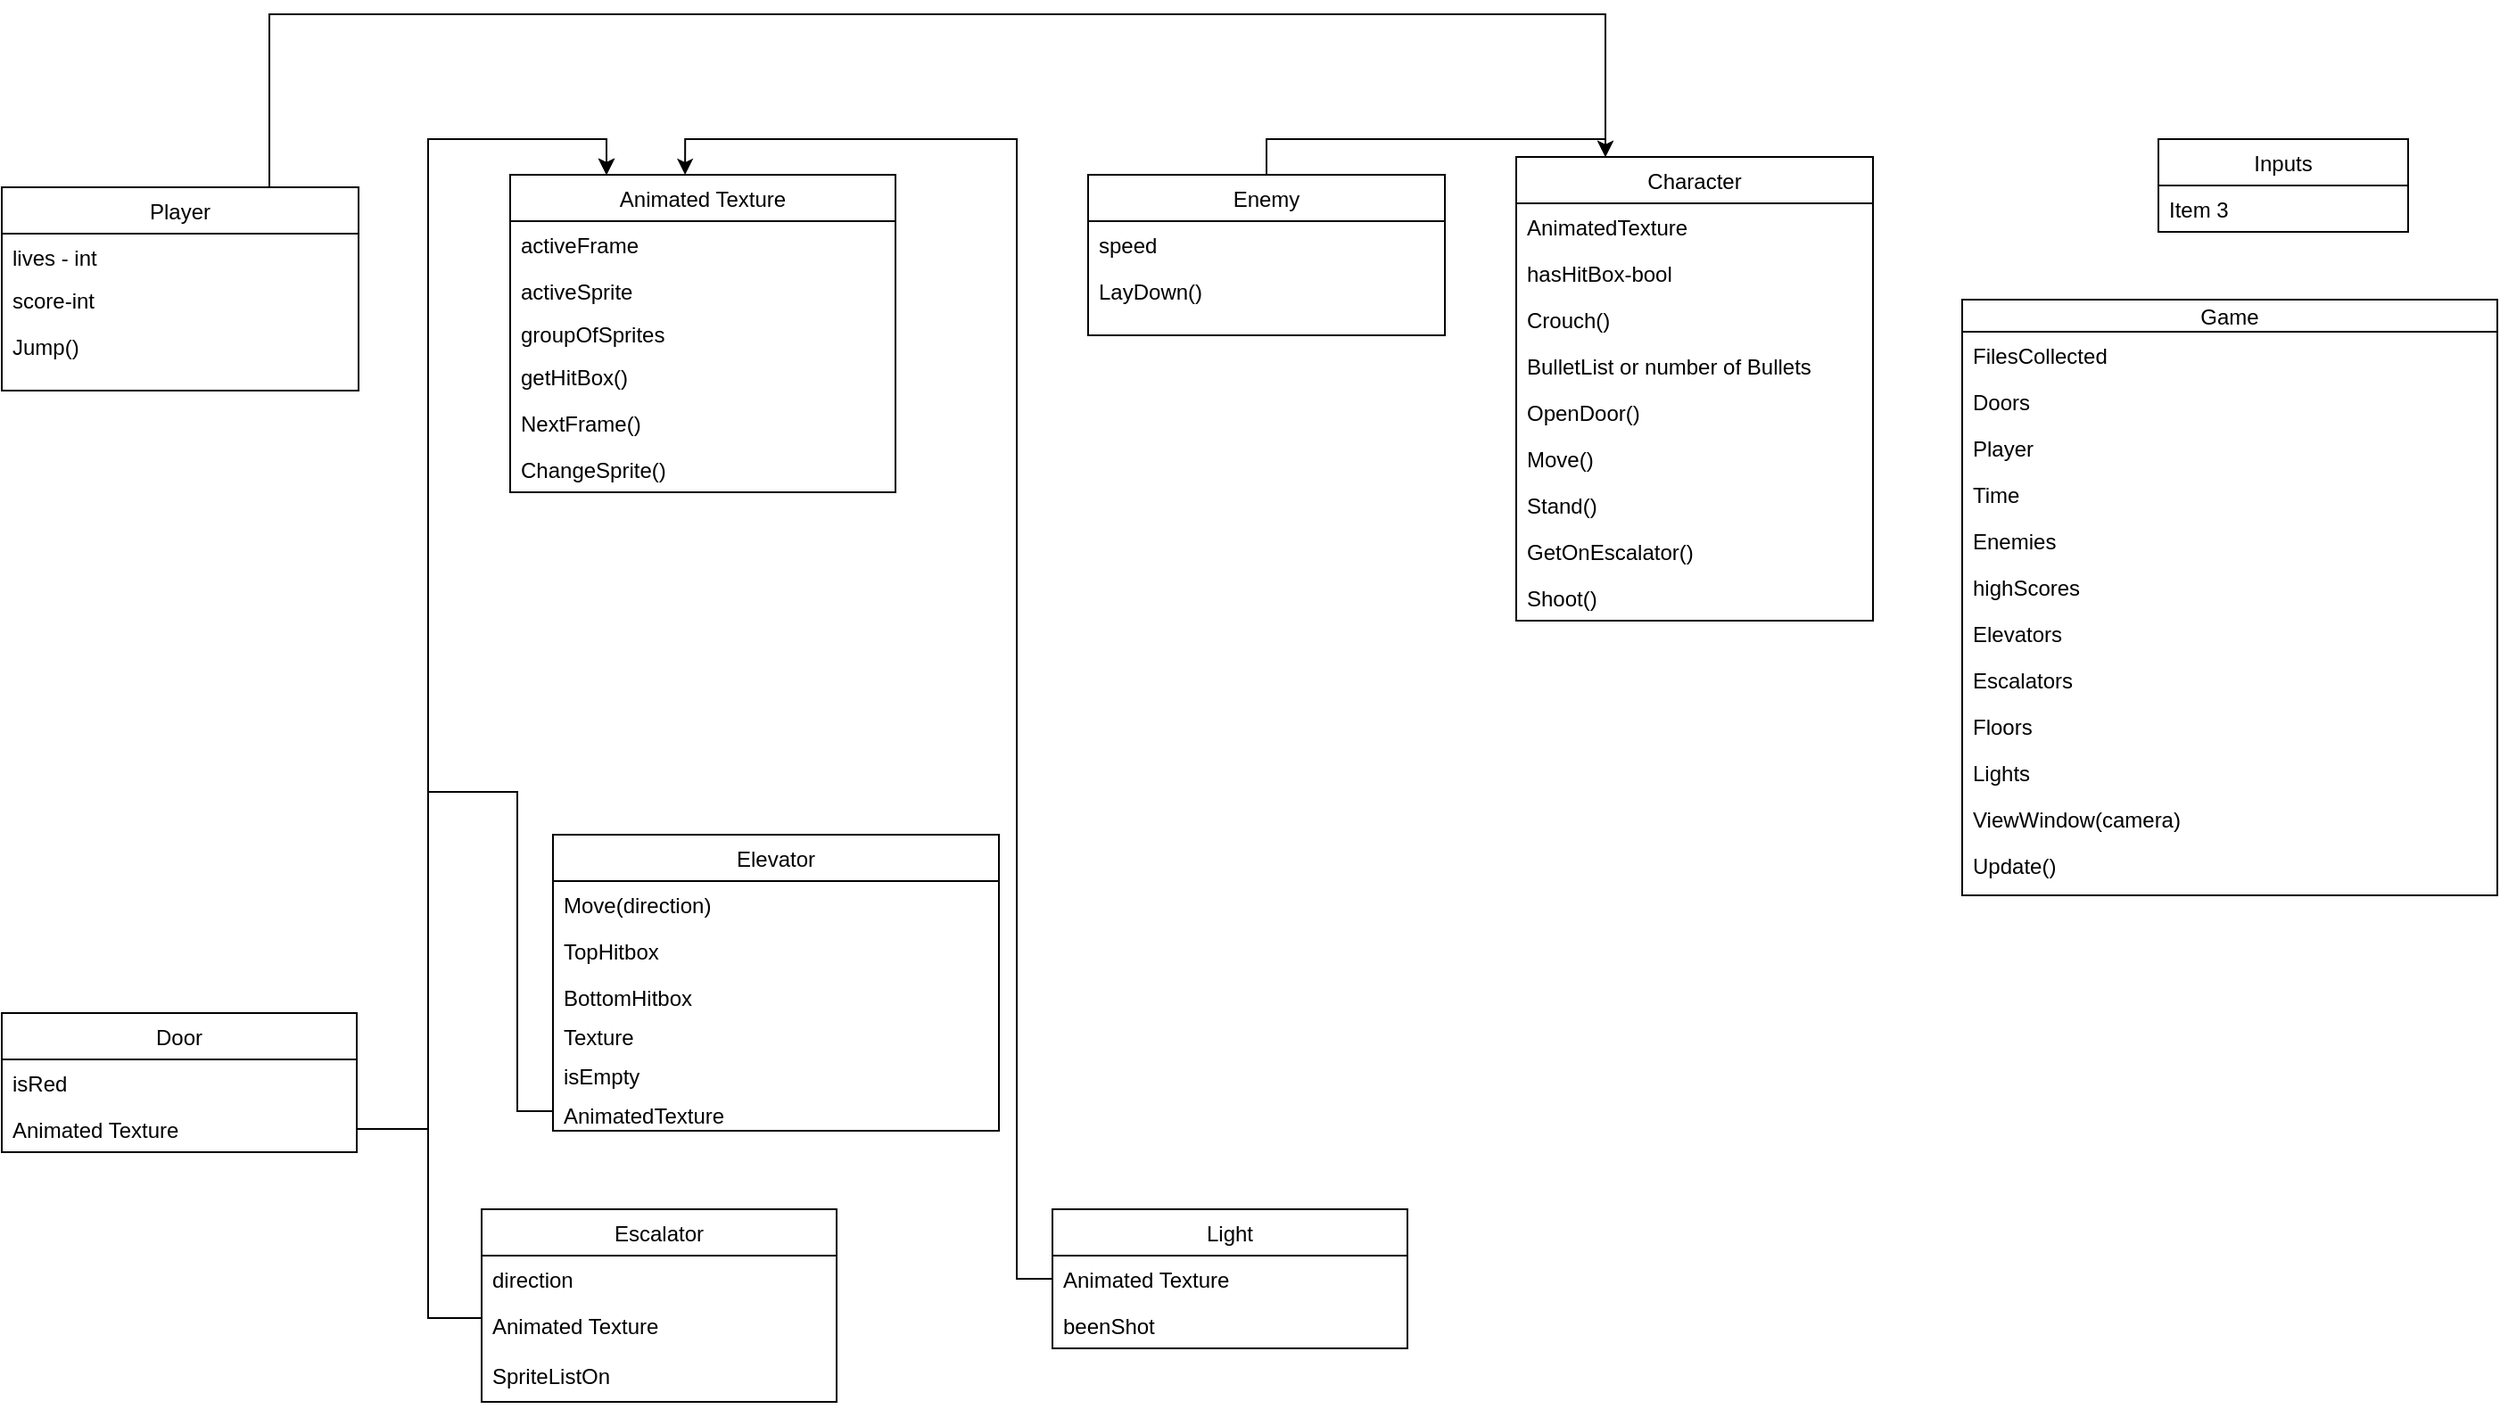 <mxfile version="13.0.1" type="github">
  <diagram id="C5RBs43oDa-KdzZeNtuy" name="Page-1">
    <mxGraphModel dx="1037" dy="520" grid="1" gridSize="10" guides="1" tooltips="1" connect="1" arrows="1" fold="1" page="1" pageScale="1" pageWidth="827" pageHeight="1169" math="0" shadow="0">
      <root>
        <mxCell id="WIyWlLk6GJQsqaUBKTNV-0" />
        <mxCell id="WIyWlLk6GJQsqaUBKTNV-1" parent="WIyWlLk6GJQsqaUBKTNV-0" />
        <mxCell id="yWkn0_9f8R53OtyJ91l9-25" style="edgeStyle=orthogonalEdgeStyle;rounded=0;orthogonalLoop=1;jettySize=auto;html=1;exitX=0.75;exitY=0;exitDx=0;exitDy=0;entryX=0.25;entryY=0;entryDx=0;entryDy=0;" edge="1" parent="WIyWlLk6GJQsqaUBKTNV-1" source="wamOqV8mIssPch5t6TXK-5" target="yWkn0_9f8R53OtyJ91l9-13">
          <mxGeometry relative="1" as="geometry">
            <Array as="points">
              <mxPoint x="171" y="30" />
              <mxPoint x="920" y="30" />
            </Array>
          </mxGeometry>
        </mxCell>
        <mxCell id="wamOqV8mIssPch5t6TXK-5" value="Player" style="swimlane;fontStyle=0;childLayout=stackLayout;horizontal=1;startSize=26;fillColor=none;horizontalStack=0;resizeParent=1;resizeParentMax=0;resizeLast=0;collapsible=1;marginBottom=0;" parent="WIyWlLk6GJQsqaUBKTNV-1" vertex="1">
          <mxGeometry x="21" y="127" width="200" height="114" as="geometry" />
        </mxCell>
        <mxCell id="wamOqV8mIssPch5t6TXK-6" value="lives - int" style="text;strokeColor=none;fillColor=none;align=left;verticalAlign=top;spacingLeft=4;spacingRight=4;overflow=hidden;rotatable=0;points=[[0,0.5],[1,0.5]];portConstraint=eastwest;" parent="wamOqV8mIssPch5t6TXK-5" vertex="1">
          <mxGeometry y="26" width="200" height="24" as="geometry" />
        </mxCell>
        <mxCell id="wamOqV8mIssPch5t6TXK-19" value="score-int" style="text;strokeColor=none;fillColor=none;align=left;verticalAlign=top;spacingLeft=4;spacingRight=4;overflow=hidden;rotatable=0;points=[[0,0.5],[1,0.5]];portConstraint=eastwest;" parent="wamOqV8mIssPch5t6TXK-5" vertex="1">
          <mxGeometry y="50" width="200" height="26" as="geometry" />
        </mxCell>
        <mxCell id="wamOqV8mIssPch5t6TXK-10" value="Jump()" style="text;strokeColor=none;fillColor=none;align=left;verticalAlign=top;spacingLeft=4;spacingRight=4;overflow=hidden;rotatable=0;points=[[0,0.5],[1,0.5]];portConstraint=eastwest;" parent="wamOqV8mIssPch5t6TXK-5" vertex="1">
          <mxGeometry y="76" width="200" height="38" as="geometry" />
        </mxCell>
        <mxCell id="wamOqV8mIssPch5t6TXK-20" value="Animated Texture" style="swimlane;fontStyle=0;childLayout=stackLayout;horizontal=1;startSize=26;fillColor=none;horizontalStack=0;resizeParent=1;resizeParentMax=0;resizeLast=0;collapsible=1;marginBottom=0;" parent="WIyWlLk6GJQsqaUBKTNV-1" vertex="1">
          <mxGeometry x="306" y="120" width="216" height="178" as="geometry" />
        </mxCell>
        <mxCell id="wamOqV8mIssPch5t6TXK-21" value="activeFrame" style="text;strokeColor=none;fillColor=none;align=left;verticalAlign=top;spacingLeft=4;spacingRight=4;overflow=hidden;rotatable=0;points=[[0,0.5],[1,0.5]];portConstraint=eastwest;" parent="wamOqV8mIssPch5t6TXK-20" vertex="1">
          <mxGeometry y="26" width="216" height="26" as="geometry" />
        </mxCell>
        <mxCell id="wamOqV8mIssPch5t6TXK-30" value="activeSprite" style="text;strokeColor=none;fillColor=none;align=left;verticalAlign=top;spacingLeft=4;spacingRight=4;overflow=hidden;rotatable=0;points=[[0,0.5],[1,0.5]];portConstraint=eastwest;" parent="wamOqV8mIssPch5t6TXK-20" vertex="1">
          <mxGeometry y="52" width="216" height="24" as="geometry" />
        </mxCell>
        <mxCell id="wamOqV8mIssPch5t6TXK-56" value="groupOfSprites" style="text;strokeColor=none;fillColor=none;align=left;verticalAlign=top;spacingLeft=4;spacingRight=4;overflow=hidden;rotatable=0;points=[[0,0.5],[1,0.5]];portConstraint=eastwest;" parent="wamOqV8mIssPch5t6TXK-20" vertex="1">
          <mxGeometry y="76" width="216" height="24" as="geometry" />
        </mxCell>
        <mxCell id="wamOqV8mIssPch5t6TXK-31" value="getHitBox()" style="text;strokeColor=none;fillColor=none;align=left;verticalAlign=top;spacingLeft=4;spacingRight=4;overflow=hidden;rotatable=0;points=[[0,0.5],[1,0.5]];portConstraint=eastwest;" parent="wamOqV8mIssPch5t6TXK-20" vertex="1">
          <mxGeometry y="100" width="216" height="26" as="geometry" />
        </mxCell>
        <mxCell id="wamOqV8mIssPch5t6TXK-22" value="NextFrame()" style="text;strokeColor=none;fillColor=none;align=left;verticalAlign=top;spacingLeft=4;spacingRight=4;overflow=hidden;rotatable=0;points=[[0,0.5],[1,0.5]];portConstraint=eastwest;" parent="wamOqV8mIssPch5t6TXK-20" vertex="1">
          <mxGeometry y="126" width="216" height="26" as="geometry" />
        </mxCell>
        <mxCell id="wamOqV8mIssPch5t6TXK-23" value="ChangeSprite()" style="text;strokeColor=none;fillColor=none;align=left;verticalAlign=top;spacingLeft=4;spacingRight=4;overflow=hidden;rotatable=0;points=[[0,0.5],[1,0.5]];portConstraint=eastwest;" parent="wamOqV8mIssPch5t6TXK-20" vertex="1">
          <mxGeometry y="152" width="216" height="26" as="geometry" />
        </mxCell>
        <mxCell id="yWkn0_9f8R53OtyJ91l9-26" style="edgeStyle=orthogonalEdgeStyle;rounded=0;orthogonalLoop=1;jettySize=auto;html=1;exitX=0.5;exitY=0;exitDx=0;exitDy=0;entryX=0.25;entryY=0;entryDx=0;entryDy=0;" edge="1" parent="WIyWlLk6GJQsqaUBKTNV-1" source="wamOqV8mIssPch5t6TXK-33" target="yWkn0_9f8R53OtyJ91l9-13">
          <mxGeometry relative="1" as="geometry" />
        </mxCell>
        <mxCell id="wamOqV8mIssPch5t6TXK-33" value="Enemy" style="swimlane;fontStyle=0;childLayout=stackLayout;horizontal=1;startSize=26;fillColor=none;horizontalStack=0;resizeParent=1;resizeParentMax=0;resizeLast=0;collapsible=1;marginBottom=0;" parent="WIyWlLk6GJQsqaUBKTNV-1" vertex="1">
          <mxGeometry x="630" y="120" width="200" height="90" as="geometry" />
        </mxCell>
        <mxCell id="wamOqV8mIssPch5t6TXK-55" value="speed" style="text;strokeColor=none;fillColor=none;align=left;verticalAlign=top;spacingLeft=4;spacingRight=4;overflow=hidden;rotatable=0;points=[[0,0.5],[1,0.5]];portConstraint=eastwest;" parent="wamOqV8mIssPch5t6TXK-33" vertex="1">
          <mxGeometry y="26" width="200" height="26" as="geometry" />
        </mxCell>
        <mxCell id="wamOqV8mIssPch5t6TXK-40" value="LayDown()" style="text;strokeColor=none;fillColor=none;align=left;verticalAlign=top;spacingLeft=4;spacingRight=4;overflow=hidden;rotatable=0;points=[[0,0.5],[1,0.5]];portConstraint=eastwest;" parent="wamOqV8mIssPch5t6TXK-33" vertex="1">
          <mxGeometry y="52" width="200" height="38" as="geometry" />
        </mxCell>
        <mxCell id="wamOqV8mIssPch5t6TXK-51" value="Door" style="swimlane;fontStyle=0;childLayout=stackLayout;horizontal=1;startSize=26;fillColor=none;horizontalStack=0;resizeParent=1;resizeParentMax=0;resizeLast=0;collapsible=1;marginBottom=0;" parent="WIyWlLk6GJQsqaUBKTNV-1" vertex="1">
          <mxGeometry x="21" y="590" width="199" height="78" as="geometry" />
        </mxCell>
        <mxCell id="wamOqV8mIssPch5t6TXK-52" value="isRed" style="text;strokeColor=none;fillColor=none;align=left;verticalAlign=top;spacingLeft=4;spacingRight=4;overflow=hidden;rotatable=0;points=[[0,0.5],[1,0.5]];portConstraint=eastwest;" parent="wamOqV8mIssPch5t6TXK-51" vertex="1">
          <mxGeometry y="26" width="199" height="26" as="geometry" />
        </mxCell>
        <mxCell id="wamOqV8mIssPch5t6TXK-53" value="Animated Texture" style="text;strokeColor=none;fillColor=none;align=left;verticalAlign=top;spacingLeft=4;spacingRight=4;overflow=hidden;rotatable=0;points=[[0,0.5],[1,0.5]];portConstraint=eastwest;" parent="wamOqV8mIssPch5t6TXK-51" vertex="1">
          <mxGeometry y="52" width="199" height="26" as="geometry" />
        </mxCell>
        <mxCell id="wamOqV8mIssPch5t6TXK-70" style="edgeStyle=orthogonalEdgeStyle;rounded=0;orthogonalLoop=1;jettySize=auto;html=1;exitX=1;exitY=0.5;exitDx=0;exitDy=0;entryX=0.25;entryY=0;entryDx=0;entryDy=0;" parent="WIyWlLk6GJQsqaUBKTNV-1" source="wamOqV8mIssPch5t6TXK-53" target="wamOqV8mIssPch5t6TXK-20" edge="1">
          <mxGeometry relative="1" as="geometry">
            <Array as="points">
              <mxPoint x="260" y="655" />
              <mxPoint x="260" y="100" />
              <mxPoint x="360" y="100" />
            </Array>
          </mxGeometry>
        </mxCell>
        <mxCell id="wamOqV8mIssPch5t6TXK-71" value="Elevator" style="swimlane;fontStyle=0;childLayout=stackLayout;horizontal=1;startSize=26;fillColor=none;horizontalStack=0;resizeParent=1;resizeParentMax=0;resizeLast=0;collapsible=1;marginBottom=0;" parent="WIyWlLk6GJQsqaUBKTNV-1" vertex="1">
          <mxGeometry x="330" y="490" width="250" height="166" as="geometry" />
        </mxCell>
        <mxCell id="wamOqV8mIssPch5t6TXK-72" value="Move(direction)" style="text;strokeColor=none;fillColor=none;align=left;verticalAlign=top;spacingLeft=4;spacingRight=4;overflow=hidden;rotatable=0;points=[[0,0.5],[1,0.5]];portConstraint=eastwest;" parent="wamOqV8mIssPch5t6TXK-71" vertex="1">
          <mxGeometry y="26" width="250" height="26" as="geometry" />
        </mxCell>
        <mxCell id="wamOqV8mIssPch5t6TXK-73" value="TopHitbox" style="text;strokeColor=none;fillColor=none;align=left;verticalAlign=top;spacingLeft=4;spacingRight=4;overflow=hidden;rotatable=0;points=[[0,0.5],[1,0.5]];portConstraint=eastwest;" parent="wamOqV8mIssPch5t6TXK-71" vertex="1">
          <mxGeometry y="52" width="250" height="26" as="geometry" />
        </mxCell>
        <mxCell id="wamOqV8mIssPch5t6TXK-74" value="BottomHitbox" style="text;strokeColor=none;fillColor=none;align=left;verticalAlign=top;spacingLeft=4;spacingRight=4;overflow=hidden;rotatable=0;points=[[0,0.5],[1,0.5]];portConstraint=eastwest;" parent="wamOqV8mIssPch5t6TXK-71" vertex="1">
          <mxGeometry y="78" width="250" height="22" as="geometry" />
        </mxCell>
        <mxCell id="wamOqV8mIssPch5t6TXK-76" value="Texture" style="text;strokeColor=none;fillColor=none;align=left;verticalAlign=top;spacingLeft=4;spacingRight=4;overflow=hidden;rotatable=0;points=[[0,0.5],[1,0.5]];portConstraint=eastwest;" parent="wamOqV8mIssPch5t6TXK-71" vertex="1">
          <mxGeometry y="100" width="250" height="22" as="geometry" />
        </mxCell>
        <mxCell id="wamOqV8mIssPch5t6TXK-77" value="isEmpty" style="text;strokeColor=none;fillColor=none;align=left;verticalAlign=top;spacingLeft=4;spacingRight=4;overflow=hidden;rotatable=0;points=[[0,0.5],[1,0.5]];portConstraint=eastwest;" parent="wamOqV8mIssPch5t6TXK-71" vertex="1">
          <mxGeometry y="122" width="250" height="22" as="geometry" />
        </mxCell>
        <mxCell id="yWkn0_9f8R53OtyJ91l9-10" value="AnimatedTexture" style="text;strokeColor=none;fillColor=none;align=left;verticalAlign=top;spacingLeft=4;spacingRight=4;overflow=hidden;rotatable=0;points=[[0,0.5],[1,0.5]];portConstraint=eastwest;" vertex="1" parent="wamOqV8mIssPch5t6TXK-71">
          <mxGeometry y="144" width="250" height="22" as="geometry" />
        </mxCell>
        <mxCell id="yWkn0_9f8R53OtyJ91l9-7" style="edgeStyle=orthogonalEdgeStyle;rounded=0;orthogonalLoop=1;jettySize=auto;html=1;exitX=0;exitY=0.5;exitDx=0;exitDy=0;entryX=0.25;entryY=0;entryDx=0;entryDy=0;" edge="1" parent="WIyWlLk6GJQsqaUBKTNV-1" source="yWkn0_9f8R53OtyJ91l9-2" target="wamOqV8mIssPch5t6TXK-20">
          <mxGeometry relative="1" as="geometry">
            <Array as="points">
              <mxPoint x="290" y="761" />
              <mxPoint x="260" y="761" />
              <mxPoint x="260" y="100" />
              <mxPoint x="360" y="100" />
            </Array>
          </mxGeometry>
        </mxCell>
        <mxCell id="yWkn0_9f8R53OtyJ91l9-0" value="Escalator" style="swimlane;fontStyle=0;childLayout=stackLayout;horizontal=1;startSize=26;fillColor=none;horizontalStack=0;resizeParent=1;resizeParentMax=0;resizeLast=0;collapsible=1;marginBottom=0;" vertex="1" parent="WIyWlLk6GJQsqaUBKTNV-1">
          <mxGeometry x="290" y="700" width="199" height="108" as="geometry" />
        </mxCell>
        <mxCell id="yWkn0_9f8R53OtyJ91l9-1" value="direction" style="text;strokeColor=none;fillColor=none;align=left;verticalAlign=top;spacingLeft=4;spacingRight=4;overflow=hidden;rotatable=0;points=[[0,0.5],[1,0.5]];portConstraint=eastwest;" vertex="1" parent="yWkn0_9f8R53OtyJ91l9-0">
          <mxGeometry y="26" width="199" height="26" as="geometry" />
        </mxCell>
        <mxCell id="yWkn0_9f8R53OtyJ91l9-2" value="Animated Texture" style="text;strokeColor=none;fillColor=none;align=left;verticalAlign=top;spacingLeft=4;spacingRight=4;overflow=hidden;rotatable=0;points=[[0,0.5],[1,0.5]];portConstraint=eastwest;" vertex="1" parent="yWkn0_9f8R53OtyJ91l9-0">
          <mxGeometry y="52" width="199" height="28" as="geometry" />
        </mxCell>
        <mxCell id="yWkn0_9f8R53OtyJ91l9-6" value="SpriteListOn" style="text;strokeColor=none;fillColor=none;align=left;verticalAlign=top;spacingLeft=4;spacingRight=4;overflow=hidden;rotatable=0;points=[[0,0.5],[1,0.5]];portConstraint=eastwest;" vertex="1" parent="yWkn0_9f8R53OtyJ91l9-0">
          <mxGeometry y="80" width="199" height="28" as="geometry" />
        </mxCell>
        <mxCell id="yWkn0_9f8R53OtyJ91l9-3" value="Light" style="swimlane;fontStyle=0;childLayout=stackLayout;horizontal=1;startSize=26;fillColor=none;horizontalStack=0;resizeParent=1;resizeParentMax=0;resizeLast=0;collapsible=1;marginBottom=0;" vertex="1" parent="WIyWlLk6GJQsqaUBKTNV-1">
          <mxGeometry x="610" y="700" width="199" height="78" as="geometry" />
        </mxCell>
        <mxCell id="yWkn0_9f8R53OtyJ91l9-5" value="Animated Texture" style="text;strokeColor=none;fillColor=none;align=left;verticalAlign=top;spacingLeft=4;spacingRight=4;overflow=hidden;rotatable=0;points=[[0,0.5],[1,0.5]];portConstraint=eastwest;" vertex="1" parent="yWkn0_9f8R53OtyJ91l9-3">
          <mxGeometry y="26" width="199" height="26" as="geometry" />
        </mxCell>
        <mxCell id="yWkn0_9f8R53OtyJ91l9-8" value="beenShot" style="text;strokeColor=none;fillColor=none;align=left;verticalAlign=top;spacingLeft=4;spacingRight=4;overflow=hidden;rotatable=0;points=[[0,0.5],[1,0.5]];portConstraint=eastwest;" vertex="1" parent="yWkn0_9f8R53OtyJ91l9-3">
          <mxGeometry y="52" width="199" height="26" as="geometry" />
        </mxCell>
        <mxCell id="yWkn0_9f8R53OtyJ91l9-11" style="edgeStyle=orthogonalEdgeStyle;rounded=0;orthogonalLoop=1;jettySize=auto;html=1;exitX=0;exitY=0.5;exitDx=0;exitDy=0;entryX=0.25;entryY=0;entryDx=0;entryDy=0;" edge="1" parent="WIyWlLk6GJQsqaUBKTNV-1" source="yWkn0_9f8R53OtyJ91l9-10" target="wamOqV8mIssPch5t6TXK-20">
          <mxGeometry relative="1" as="geometry">
            <Array as="points">
              <mxPoint x="310" y="645" />
              <mxPoint x="310" y="466" />
              <mxPoint x="260" y="466" />
              <mxPoint x="260" y="100" />
              <mxPoint x="360" y="100" />
            </Array>
          </mxGeometry>
        </mxCell>
        <mxCell id="yWkn0_9f8R53OtyJ91l9-12" style="edgeStyle=orthogonalEdgeStyle;rounded=0;orthogonalLoop=1;jettySize=auto;html=1;exitX=0;exitY=0.5;exitDx=0;exitDy=0;entryX=0.454;entryY=0;entryDx=0;entryDy=0;entryPerimeter=0;" edge="1" parent="WIyWlLk6GJQsqaUBKTNV-1" source="yWkn0_9f8R53OtyJ91l9-5" target="wamOqV8mIssPch5t6TXK-20">
          <mxGeometry relative="1" as="geometry">
            <Array as="points">
              <mxPoint x="590" y="739" />
              <mxPoint x="590" y="100" />
              <mxPoint x="404" y="100" />
            </Array>
          </mxGeometry>
        </mxCell>
        <mxCell id="wamOqV8mIssPch5t6TXK-47" value="Inputs" style="swimlane;fontStyle=0;childLayout=stackLayout;horizontal=1;startSize=26;fillColor=none;horizontalStack=0;resizeParent=1;resizeParentMax=0;resizeLast=0;collapsible=1;marginBottom=0;" parent="WIyWlLk6GJQsqaUBKTNV-1" vertex="1">
          <mxGeometry x="1230" y="100" width="140" height="52" as="geometry" />
        </mxCell>
        <mxCell id="wamOqV8mIssPch5t6TXK-50" value="Item 3" style="text;strokeColor=none;fillColor=none;align=left;verticalAlign=top;spacingLeft=4;spacingRight=4;overflow=hidden;rotatable=0;points=[[0,0.5],[1,0.5]];portConstraint=eastwest;" parent="wamOqV8mIssPch5t6TXK-47" vertex="1">
          <mxGeometry y="26" width="140" height="26" as="geometry" />
        </mxCell>
        <mxCell id="yWkn0_9f8R53OtyJ91l9-13" value="Character" style="swimlane;fontStyle=0;childLayout=stackLayout;horizontal=1;startSize=26;fillColor=none;horizontalStack=0;resizeParent=1;resizeParentMax=0;resizeLast=0;collapsible=1;marginBottom=0;" vertex="1" parent="WIyWlLk6GJQsqaUBKTNV-1">
          <mxGeometry x="870" y="110" width="200" height="260" as="geometry" />
        </mxCell>
        <mxCell id="yWkn0_9f8R53OtyJ91l9-14" value="AnimatedTexture" style="text;strokeColor=none;fillColor=none;align=left;verticalAlign=top;spacingLeft=4;spacingRight=4;overflow=hidden;rotatable=0;points=[[0,0.5],[1,0.5]];portConstraint=eastwest;" vertex="1" parent="yWkn0_9f8R53OtyJ91l9-13">
          <mxGeometry y="26" width="200" height="26" as="geometry" />
        </mxCell>
        <mxCell id="yWkn0_9f8R53OtyJ91l9-27" value="hasHitBox-bool" style="text;strokeColor=none;fillColor=none;align=left;verticalAlign=top;spacingLeft=4;spacingRight=4;overflow=hidden;rotatable=0;points=[[0,0.5],[1,0.5]];portConstraint=eastwest;" vertex="1" parent="yWkn0_9f8R53OtyJ91l9-13">
          <mxGeometry y="52" width="200" height="26" as="geometry" />
        </mxCell>
        <mxCell id="yWkn0_9f8R53OtyJ91l9-29" value="Crouch()" style="text;strokeColor=none;fillColor=none;align=left;verticalAlign=top;spacingLeft=4;spacingRight=4;overflow=hidden;rotatable=0;points=[[0,0.5],[1,0.5]];portConstraint=eastwest;" vertex="1" parent="yWkn0_9f8R53OtyJ91l9-13">
          <mxGeometry y="78" width="200" height="26" as="geometry" />
        </mxCell>
        <mxCell id="yWkn0_9f8R53OtyJ91l9-30" value="BulletList or number of Bullets&#xa;" style="text;strokeColor=none;fillColor=none;align=left;verticalAlign=top;spacingLeft=4;spacingRight=4;overflow=hidden;rotatable=0;points=[[0,0.5],[1,0.5]];portConstraint=eastwest;" vertex="1" parent="yWkn0_9f8R53OtyJ91l9-13">
          <mxGeometry y="104" width="200" height="26" as="geometry" />
        </mxCell>
        <mxCell id="yWkn0_9f8R53OtyJ91l9-32" value="OpenDoor()&#xa;" style="text;strokeColor=none;fillColor=none;align=left;verticalAlign=top;spacingLeft=4;spacingRight=4;overflow=hidden;rotatable=0;points=[[0,0.5],[1,0.5]];portConstraint=eastwest;" vertex="1" parent="yWkn0_9f8R53OtyJ91l9-13">
          <mxGeometry y="130" width="200" height="26" as="geometry" />
        </mxCell>
        <mxCell id="yWkn0_9f8R53OtyJ91l9-33" value="Move()" style="text;strokeColor=none;fillColor=none;align=left;verticalAlign=top;spacingLeft=4;spacingRight=4;overflow=hidden;rotatable=0;points=[[0,0.5],[1,0.5]];portConstraint=eastwest;" vertex="1" parent="yWkn0_9f8R53OtyJ91l9-13">
          <mxGeometry y="156" width="200" height="26" as="geometry" />
        </mxCell>
        <mxCell id="yWkn0_9f8R53OtyJ91l9-34" value="Stand()" style="text;strokeColor=none;fillColor=none;align=left;verticalAlign=top;spacingLeft=4;spacingRight=4;overflow=hidden;rotatable=0;points=[[0,0.5],[1,0.5]];portConstraint=eastwest;" vertex="1" parent="yWkn0_9f8R53OtyJ91l9-13">
          <mxGeometry y="182" width="200" height="26" as="geometry" />
        </mxCell>
        <mxCell id="yWkn0_9f8R53OtyJ91l9-35" value="GetOnEscalator()" style="text;strokeColor=none;fillColor=none;align=left;verticalAlign=top;spacingLeft=4;spacingRight=4;overflow=hidden;rotatable=0;points=[[0,0.5],[1,0.5]];portConstraint=eastwest;" vertex="1" parent="yWkn0_9f8R53OtyJ91l9-13">
          <mxGeometry y="208" width="200" height="26" as="geometry" />
        </mxCell>
        <mxCell id="yWkn0_9f8R53OtyJ91l9-36" value="Shoot()" style="text;strokeColor=none;fillColor=none;align=left;verticalAlign=top;spacingLeft=4;spacingRight=4;overflow=hidden;rotatable=0;points=[[0,0.5],[1,0.5]];portConstraint=eastwest;" vertex="1" parent="yWkn0_9f8R53OtyJ91l9-13">
          <mxGeometry y="234" width="200" height="26" as="geometry" />
        </mxCell>
        <mxCell id="wamOqV8mIssPch5t6TXK-57" value="Game" style="swimlane;fontStyle=0;childLayout=stackLayout;horizontal=1;startSize=18;fillColor=none;horizontalStack=0;resizeParent=1;resizeParentMax=0;resizeLast=0;collapsible=1;marginBottom=0;" parent="WIyWlLk6GJQsqaUBKTNV-1" vertex="1">
          <mxGeometry x="1120" y="190" width="300" height="334" as="geometry" />
        </mxCell>
        <mxCell id="wamOqV8mIssPch5t6TXK-58" value="FilesCollected" style="text;strokeColor=none;fillColor=none;align=left;verticalAlign=top;spacingLeft=4;spacingRight=4;overflow=hidden;rotatable=0;points=[[0,0.5],[1,0.5]];portConstraint=eastwest;" parent="wamOqV8mIssPch5t6TXK-57" vertex="1">
          <mxGeometry y="18" width="300" height="26" as="geometry" />
        </mxCell>
        <mxCell id="wamOqV8mIssPch5t6TXK-59" value="Doors" style="text;strokeColor=none;fillColor=none;align=left;verticalAlign=top;spacingLeft=4;spacingRight=4;overflow=hidden;rotatable=0;points=[[0,0.5],[1,0.5]];portConstraint=eastwest;" parent="wamOqV8mIssPch5t6TXK-57" vertex="1">
          <mxGeometry y="44" width="300" height="26" as="geometry" />
        </mxCell>
        <mxCell id="wamOqV8mIssPch5t6TXK-62" value="Player" style="text;strokeColor=none;fillColor=none;align=left;verticalAlign=top;spacingLeft=4;spacingRight=4;overflow=hidden;rotatable=0;points=[[0,0.5],[1,0.5]];portConstraint=eastwest;" parent="wamOqV8mIssPch5t6TXK-57" vertex="1">
          <mxGeometry y="70" width="300" height="26" as="geometry" />
        </mxCell>
        <mxCell id="wamOqV8mIssPch5t6TXK-63" value="Time" style="text;strokeColor=none;fillColor=none;align=left;verticalAlign=top;spacingLeft=4;spacingRight=4;overflow=hidden;rotatable=0;points=[[0,0.5],[1,0.5]];portConstraint=eastwest;" parent="wamOqV8mIssPch5t6TXK-57" vertex="1">
          <mxGeometry y="96" width="300" height="26" as="geometry" />
        </mxCell>
        <mxCell id="wamOqV8mIssPch5t6TXK-66" value="Enemies" style="text;strokeColor=none;fillColor=none;align=left;verticalAlign=top;spacingLeft=4;spacingRight=4;overflow=hidden;rotatable=0;points=[[0,0.5],[1,0.5]];portConstraint=eastwest;" parent="wamOqV8mIssPch5t6TXK-57" vertex="1">
          <mxGeometry y="122" width="300" height="26" as="geometry" />
        </mxCell>
        <mxCell id="wamOqV8mIssPch5t6TXK-67" value="highScores" style="text;strokeColor=none;fillColor=none;align=left;verticalAlign=top;spacingLeft=4;spacingRight=4;overflow=hidden;rotatable=0;points=[[0,0.5],[1,0.5]];portConstraint=eastwest;" parent="wamOqV8mIssPch5t6TXK-57" vertex="1">
          <mxGeometry y="148" width="300" height="26" as="geometry" />
        </mxCell>
        <mxCell id="wamOqV8mIssPch5t6TXK-65" value="Elevators" style="text;strokeColor=none;fillColor=none;align=left;verticalAlign=top;spacingLeft=4;spacingRight=4;overflow=hidden;rotatable=0;points=[[0,0.5],[1,0.5]];portConstraint=eastwest;" parent="wamOqV8mIssPch5t6TXK-57" vertex="1">
          <mxGeometry y="174" width="300" height="26" as="geometry" />
        </mxCell>
        <mxCell id="wamOqV8mIssPch5t6TXK-64" value="Escalators" style="text;strokeColor=none;fillColor=none;align=left;verticalAlign=top;spacingLeft=4;spacingRight=4;overflow=hidden;rotatable=0;points=[[0,0.5],[1,0.5]];portConstraint=eastwest;" parent="wamOqV8mIssPch5t6TXK-57" vertex="1">
          <mxGeometry y="200" width="300" height="26" as="geometry" />
        </mxCell>
        <mxCell id="wamOqV8mIssPch5t6TXK-68" value="Floors" style="text;strokeColor=none;fillColor=none;align=left;verticalAlign=top;spacingLeft=4;spacingRight=4;overflow=hidden;rotatable=0;points=[[0,0.5],[1,0.5]];portConstraint=eastwest;" parent="wamOqV8mIssPch5t6TXK-57" vertex="1">
          <mxGeometry y="226" width="300" height="26" as="geometry" />
        </mxCell>
        <mxCell id="wamOqV8mIssPch5t6TXK-69" value="Lights" style="text;strokeColor=none;fillColor=none;align=left;verticalAlign=top;spacingLeft=4;spacingRight=4;overflow=hidden;rotatable=0;points=[[0,0.5],[1,0.5]];portConstraint=eastwest;" parent="wamOqV8mIssPch5t6TXK-57" vertex="1">
          <mxGeometry y="252" width="300" height="26" as="geometry" />
        </mxCell>
        <mxCell id="wamOqV8mIssPch5t6TXK-75" value="ViewWindow(camera)" style="text;strokeColor=none;fillColor=none;align=left;verticalAlign=top;spacingLeft=4;spacingRight=4;overflow=hidden;rotatable=0;points=[[0,0.5],[1,0.5]];portConstraint=eastwest;" parent="wamOqV8mIssPch5t6TXK-57" vertex="1">
          <mxGeometry y="278" width="300" height="26" as="geometry" />
        </mxCell>
        <mxCell id="wamOqV8mIssPch5t6TXK-61" value="Update()" style="text;strokeColor=none;fillColor=none;align=left;verticalAlign=top;spacingLeft=4;spacingRight=4;overflow=hidden;rotatable=0;points=[[0,0.5],[1,0.5]];portConstraint=eastwest;" parent="wamOqV8mIssPch5t6TXK-57" vertex="1">
          <mxGeometry y="304" width="300" height="30" as="geometry" />
        </mxCell>
      </root>
    </mxGraphModel>
  </diagram>
</mxfile>
